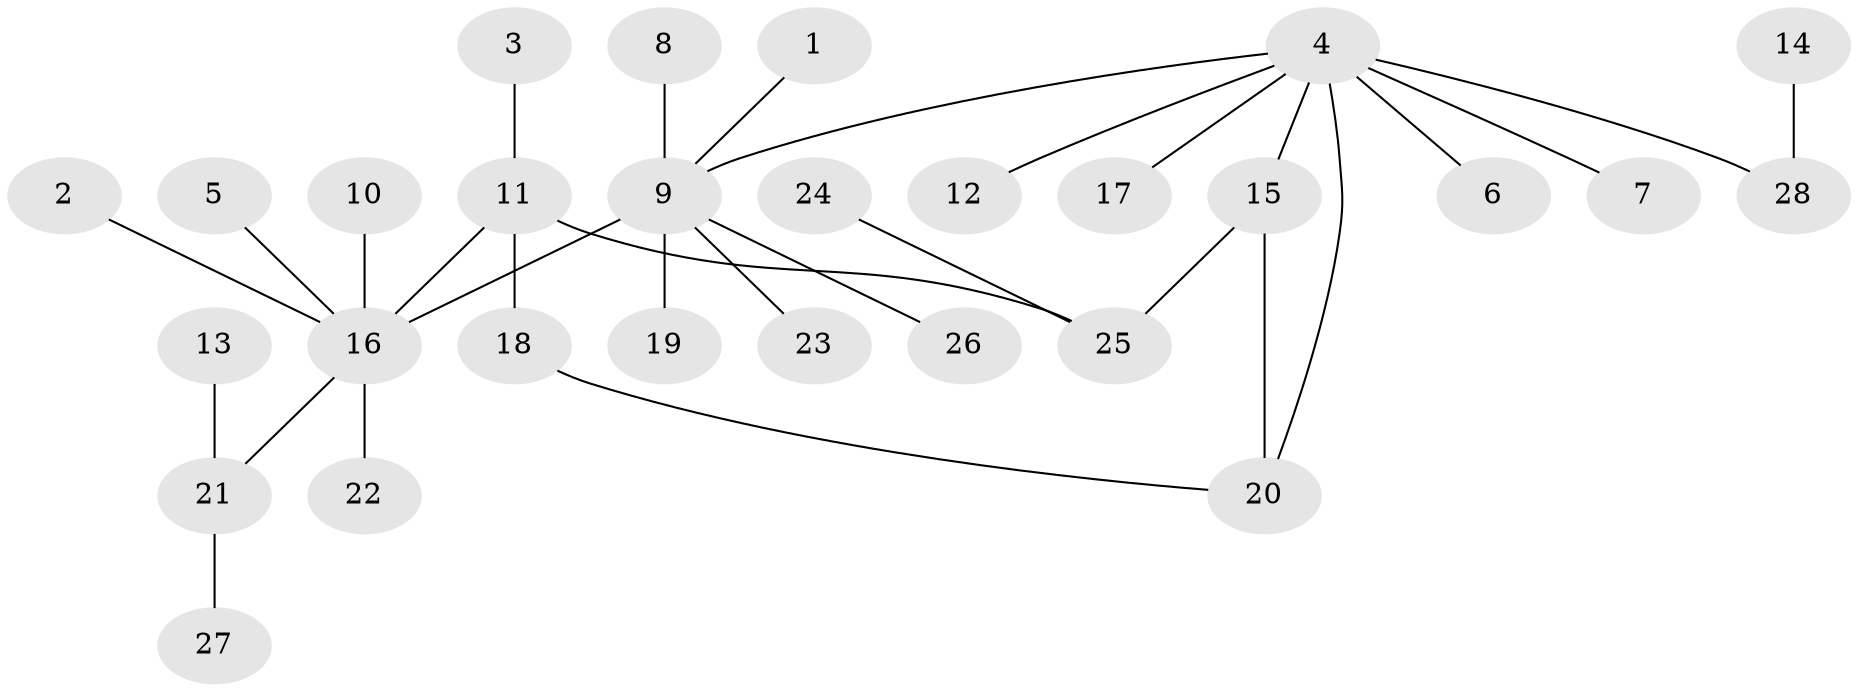 // original degree distribution, {9: 0.03773584905660377, 2: 0.16981132075471697, 1: 0.660377358490566, 10: 0.018867924528301886, 6: 0.018867924528301886, 4: 0.03773584905660377, 5: 0.05660377358490566}
// Generated by graph-tools (version 1.1) at 2025/01/03/09/25 03:01:50]
// undirected, 28 vertices, 30 edges
graph export_dot {
graph [start="1"]
  node [color=gray90,style=filled];
  1;
  2;
  3;
  4;
  5;
  6;
  7;
  8;
  9;
  10;
  11;
  12;
  13;
  14;
  15;
  16;
  17;
  18;
  19;
  20;
  21;
  22;
  23;
  24;
  25;
  26;
  27;
  28;
  1 -- 9 [weight=1.0];
  2 -- 16 [weight=1.0];
  3 -- 11 [weight=1.0];
  4 -- 6 [weight=1.0];
  4 -- 7 [weight=1.0];
  4 -- 9 [weight=1.0];
  4 -- 12 [weight=1.0];
  4 -- 15 [weight=1.0];
  4 -- 17 [weight=1.0];
  4 -- 20 [weight=1.0];
  4 -- 28 [weight=1.0];
  5 -- 16 [weight=1.0];
  8 -- 9 [weight=1.0];
  9 -- 16 [weight=1.0];
  9 -- 19 [weight=1.0];
  9 -- 23 [weight=1.0];
  9 -- 26 [weight=1.0];
  10 -- 16 [weight=1.0];
  11 -- 16 [weight=1.0];
  11 -- 18 [weight=1.0];
  11 -- 25 [weight=1.0];
  13 -- 21 [weight=1.0];
  14 -- 28 [weight=1.0];
  15 -- 20 [weight=1.0];
  15 -- 25 [weight=1.0];
  16 -- 21 [weight=1.0];
  16 -- 22 [weight=1.0];
  18 -- 20 [weight=1.0];
  21 -- 27 [weight=1.0];
  24 -- 25 [weight=1.0];
}
